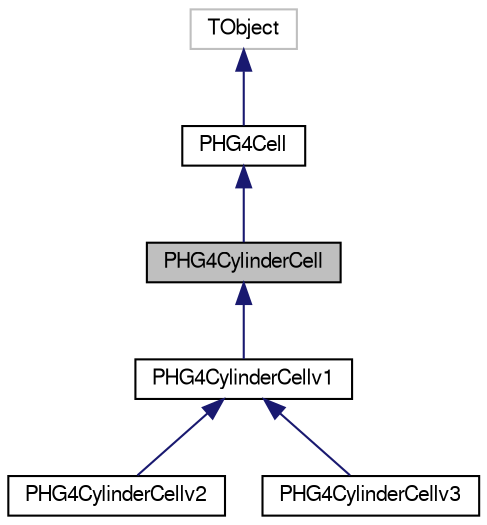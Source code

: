 digraph "PHG4CylinderCell"
{
  bgcolor="transparent";
  edge [fontname="FreeSans",fontsize="10",labelfontname="FreeSans",labelfontsize="10"];
  node [fontname="FreeSans",fontsize="10",shape=record];
  Node1 [label="PHG4CylinderCell",height=0.2,width=0.4,color="black", fillcolor="grey75", style="filled" fontcolor="black"];
  Node2 -> Node1 [dir="back",color="midnightblue",fontsize="10",style="solid",fontname="FreeSans"];
  Node2 [label="PHG4Cell",height=0.2,width=0.4,color="black",URL="$dc/dfe/classPHG4Cell.html"];
  Node3 -> Node2 [dir="back",color="midnightblue",fontsize="10",style="solid",fontname="FreeSans"];
  Node3 [label="TObject",height=0.2,width=0.4,color="grey75"];
  Node1 -> Node4 [dir="back",color="midnightblue",fontsize="10",style="solid",fontname="FreeSans"];
  Node4 [label="PHG4CylinderCellv1",height=0.2,width=0.4,color="black",URL="$dd/d2e/classPHG4CylinderCellv1.html"];
  Node4 -> Node5 [dir="back",color="midnightblue",fontsize="10",style="solid",fontname="FreeSans"];
  Node5 [label="PHG4CylinderCellv2",height=0.2,width=0.4,color="black",URL="$db/d16/classPHG4CylinderCellv2.html"];
  Node4 -> Node6 [dir="back",color="midnightblue",fontsize="10",style="solid",fontname="FreeSans"];
  Node6 [label="PHG4CylinderCellv3",height=0.2,width=0.4,color="black",URL="$db/dad/classPHG4CylinderCellv3.html"];
}
